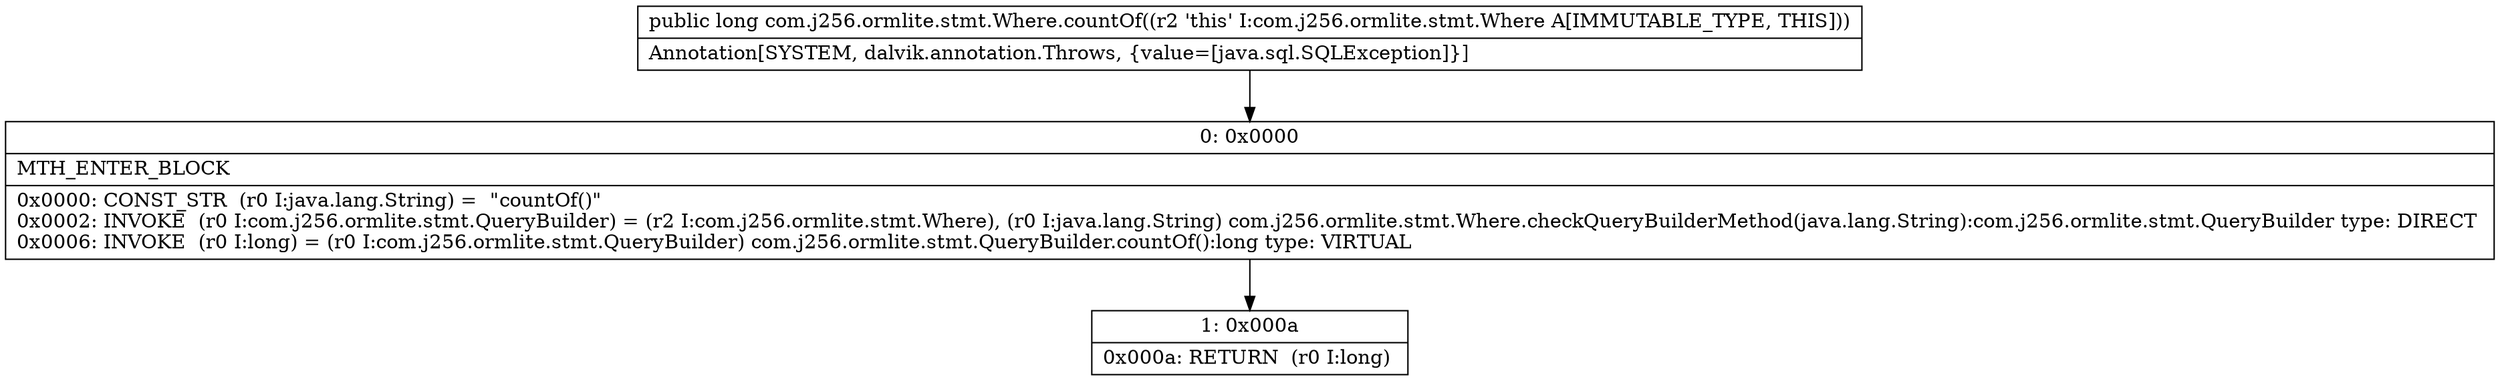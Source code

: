 digraph "CFG forcom.j256.ormlite.stmt.Where.countOf()J" {
Node_0 [shape=record,label="{0\:\ 0x0000|MTH_ENTER_BLOCK\l|0x0000: CONST_STR  (r0 I:java.lang.String) =  \"countOf()\" \l0x0002: INVOKE  (r0 I:com.j256.ormlite.stmt.QueryBuilder) = (r2 I:com.j256.ormlite.stmt.Where), (r0 I:java.lang.String) com.j256.ormlite.stmt.Where.checkQueryBuilderMethod(java.lang.String):com.j256.ormlite.stmt.QueryBuilder type: DIRECT \l0x0006: INVOKE  (r0 I:long) = (r0 I:com.j256.ormlite.stmt.QueryBuilder) com.j256.ormlite.stmt.QueryBuilder.countOf():long type: VIRTUAL \l}"];
Node_1 [shape=record,label="{1\:\ 0x000a|0x000a: RETURN  (r0 I:long) \l}"];
MethodNode[shape=record,label="{public long com.j256.ormlite.stmt.Where.countOf((r2 'this' I:com.j256.ormlite.stmt.Where A[IMMUTABLE_TYPE, THIS]))  | Annotation[SYSTEM, dalvik.annotation.Throws, \{value=[java.sql.SQLException]\}]\l}"];
MethodNode -> Node_0;
Node_0 -> Node_1;
}

